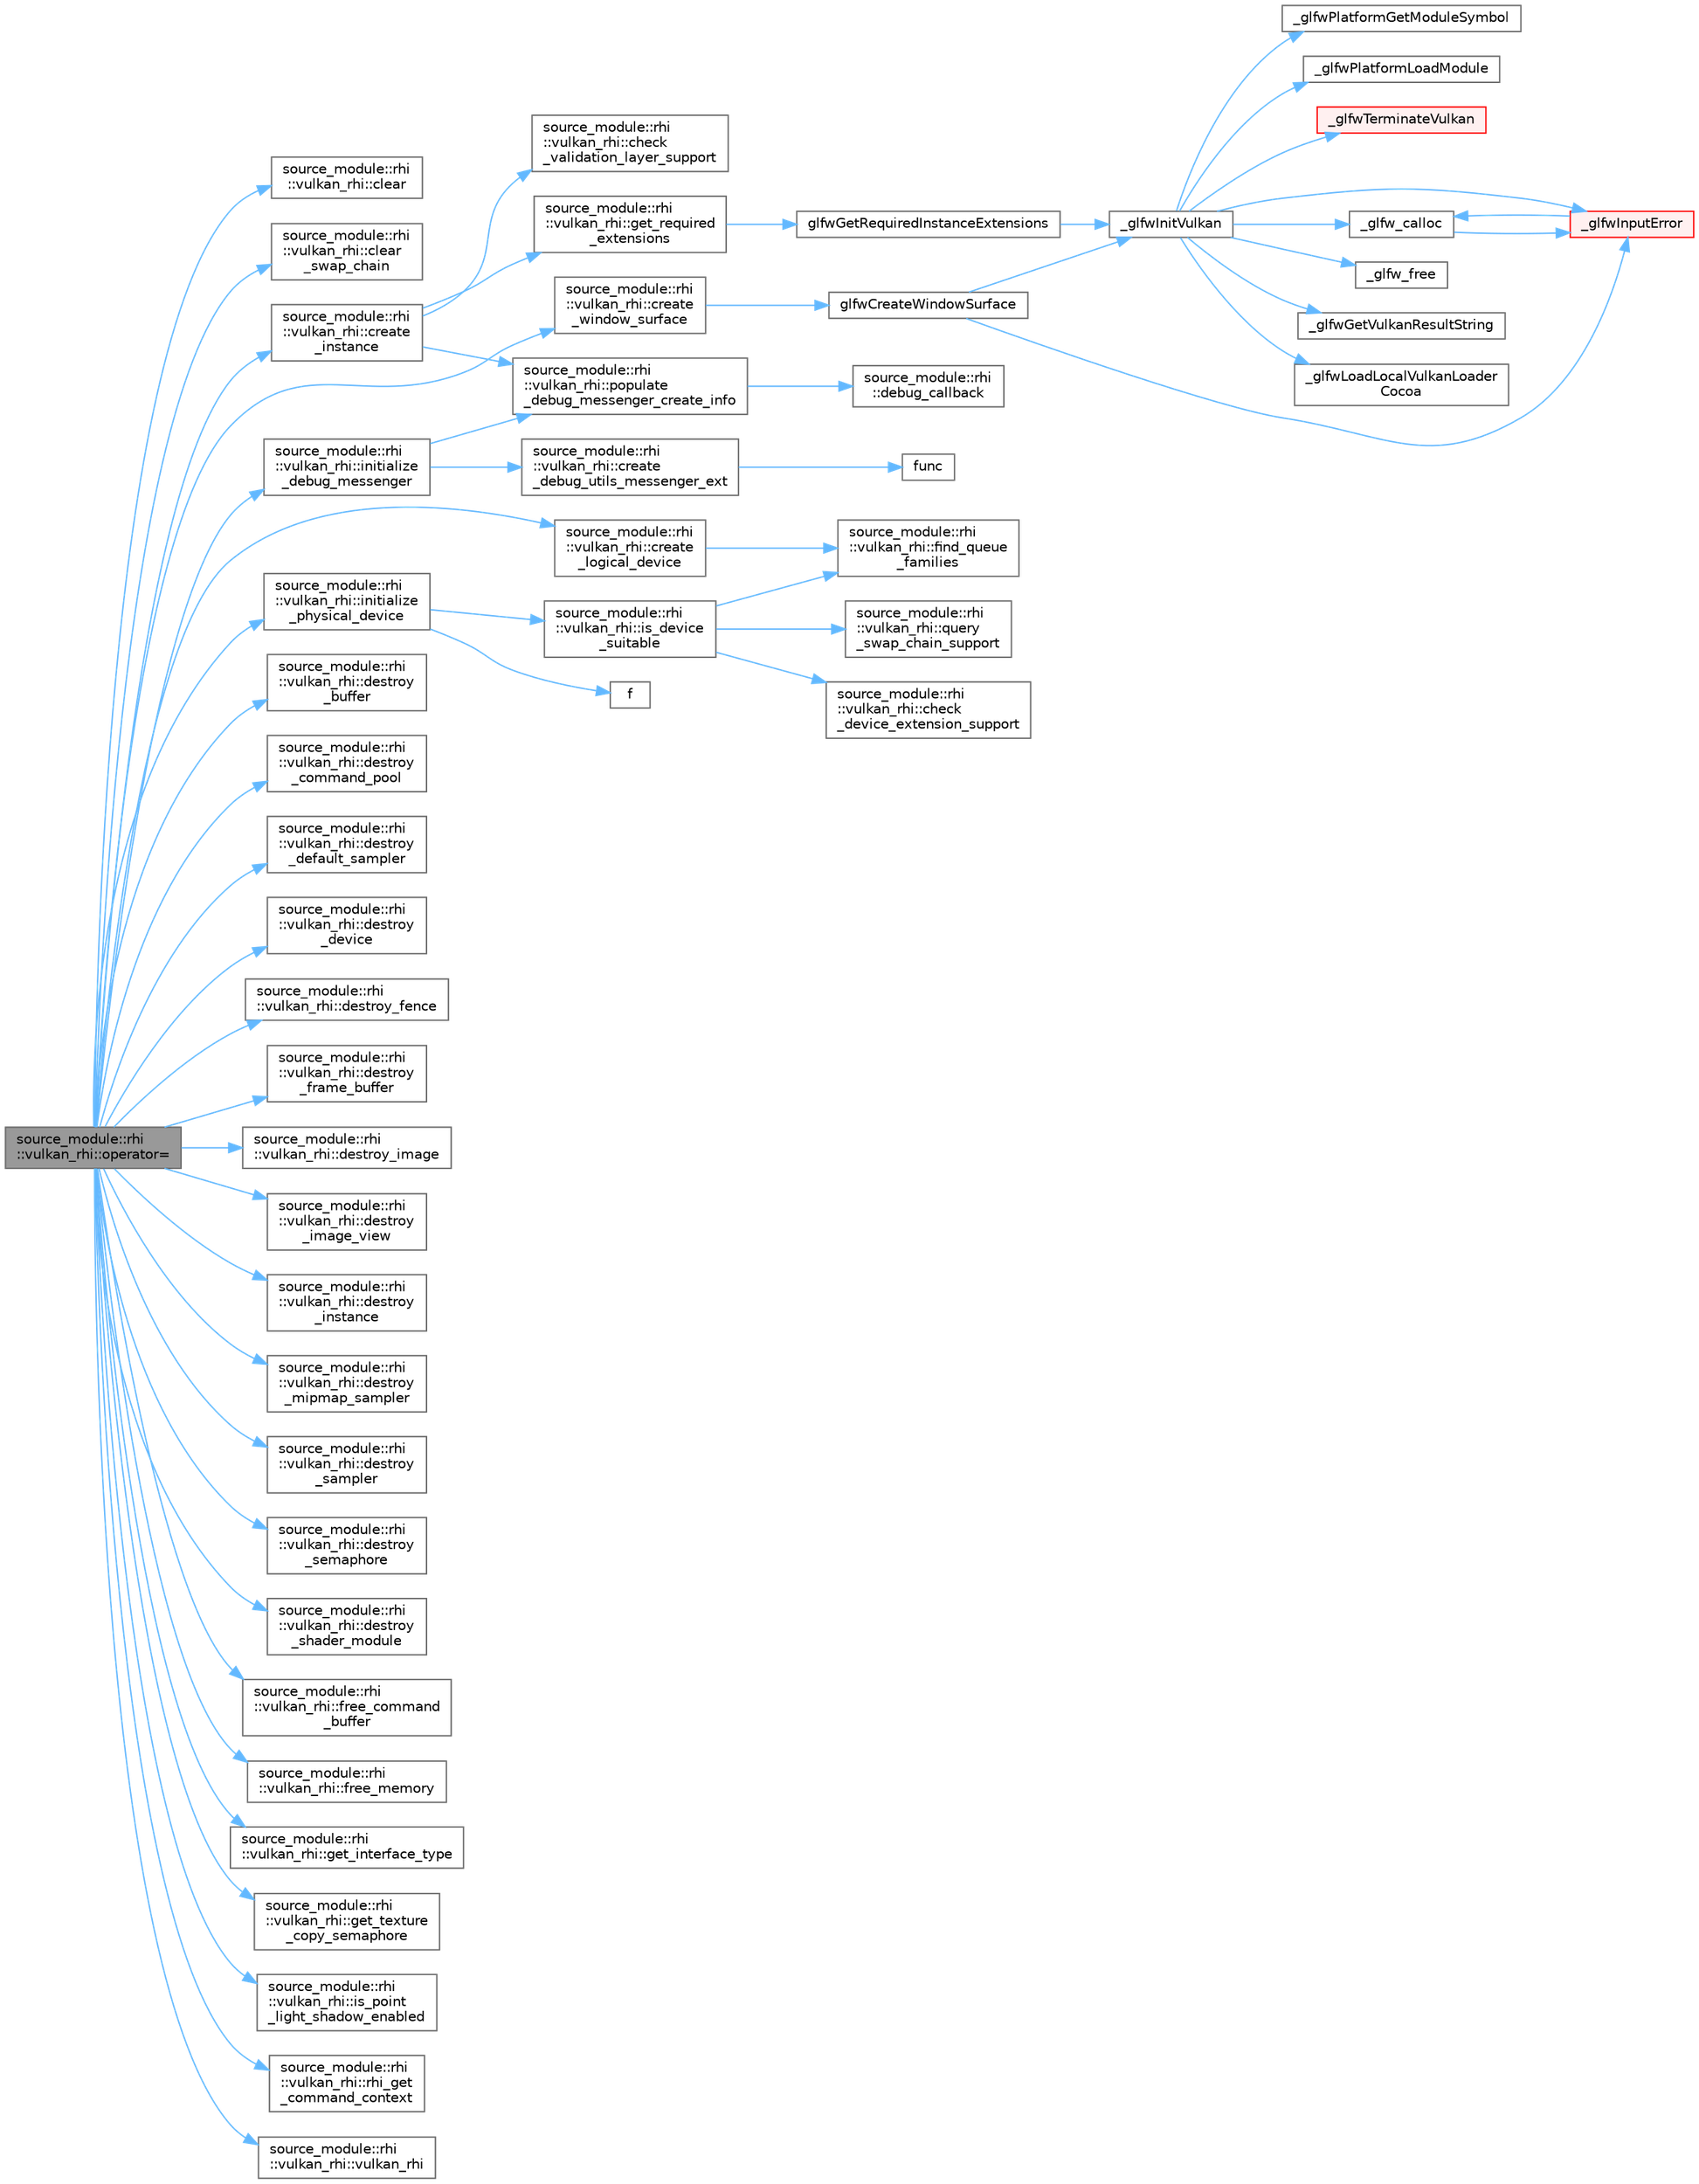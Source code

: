 digraph "source_module::rhi::vulkan_rhi::operator="
{
 // LATEX_PDF_SIZE
  bgcolor="transparent";
  edge [fontname=Helvetica,fontsize=10,labelfontname=Helvetica,labelfontsize=10];
  node [fontname=Helvetica,fontsize=10,shape=box,height=0.2,width=0.4];
  rankdir="LR";
  Node1 [id="Node000001",label="source_module::rhi\l::vulkan_rhi::operator=",height=0.2,width=0.4,color="gray40", fillcolor="grey60", style="filled", fontcolor="black",tooltip=" "];
  Node1 -> Node2 [id="edge1_Node000001_Node000002",color="steelblue1",style="solid",tooltip=" "];
  Node2 [id="Node000002",label="source_module::rhi\l::vulkan_rhi::clear",height=0.2,width=0.4,color="grey40", fillcolor="white", style="filled",URL="$classsource__module_1_1rhi_1_1vulkan__rhi.html#a01b80610fa0b688f09a1bc474882a43d",tooltip=" "];
  Node1 -> Node3 [id="edge2_Node000001_Node000003",color="steelblue1",style="solid",tooltip=" "];
  Node3 [id="Node000003",label="source_module::rhi\l::vulkan_rhi::clear\l_swap_chain",height=0.2,width=0.4,color="grey40", fillcolor="white", style="filled",URL="$classsource__module_1_1rhi_1_1vulkan__rhi.html#a89ae12d7d075071f842f947e81d92803",tooltip=" "];
  Node1 -> Node4 [id="edge3_Node000001_Node000004",color="steelblue1",style="solid",tooltip=" "];
  Node4 [id="Node000004",label="source_module::rhi\l::vulkan_rhi::create\l_instance",height=0.2,width=0.4,color="grey40", fillcolor="white", style="filled",URL="$classsource__module_1_1rhi_1_1vulkan__rhi.html#ae2305c5d67228ab1ee237c5ee57a5f85",tooltip=" "];
  Node4 -> Node5 [id="edge4_Node000004_Node000005",color="steelblue1",style="solid",tooltip=" "];
  Node5 [id="Node000005",label="source_module::rhi\l::vulkan_rhi::check\l_validation_layer_support",height=0.2,width=0.4,color="grey40", fillcolor="white", style="filled",URL="$classsource__module_1_1rhi_1_1vulkan__rhi.html#aef0a081e08ac29b9f5980e9b504bd68d",tooltip=" "];
  Node4 -> Node6 [id="edge5_Node000004_Node000006",color="steelblue1",style="solid",tooltip=" "];
  Node6 [id="Node000006",label="source_module::rhi\l::vulkan_rhi::get_required\l_extensions",height=0.2,width=0.4,color="grey40", fillcolor="white", style="filled",URL="$classsource__module_1_1rhi_1_1vulkan__rhi.html#ad5e9abb088f2800fff4956646f884114",tooltip=" "];
  Node6 -> Node7 [id="edge6_Node000006_Node000007",color="steelblue1",style="solid",tooltip=" "];
  Node7 [id="Node000007",label="glfwGetRequiredInstanceExtensions",height=0.2,width=0.4,color="grey40", fillcolor="white", style="filled",URL="$group__vulkan.html#gada152edc5bbbd0c2138728878632fd9c",tooltip="Returns the Vulkan instance extensions required by GLFW."];
  Node7 -> Node8 [id="edge7_Node000007_Node000008",color="steelblue1",style="solid",tooltip=" "];
  Node8 [id="Node000008",label="_glfwInitVulkan",height=0.2,width=0.4,color="grey40", fillcolor="white", style="filled",URL="$vulkan_8c.html#a3e82e6d9f82e3052943978e803bccef5",tooltip=" "];
  Node8 -> Node9 [id="edge8_Node000008_Node000009",color="steelblue1",style="solid",tooltip=" "];
  Node9 [id="Node000009",label="_glfw_calloc",height=0.2,width=0.4,color="grey40", fillcolor="white", style="filled",URL="$glfw_2src_2init_8c.html#a88a6e01ef5c1245a6d2a5e62b02e5678",tooltip=" "];
  Node9 -> Node10 [id="edge9_Node000009_Node000010",color="steelblue1",style="solid",tooltip=" "];
  Node10 [id="Node000010",label="_glfwInputError",height=0.2,width=0.4,color="red", fillcolor="#FFF0F0", style="filled",URL="$glfw_2src_2init_8c.html#a3287b282ec57a4a89127ae51f49f10f5",tooltip=" "];
  Node10 -> Node9 [id="edge10_Node000010_Node000009",color="steelblue1",style="solid",tooltip=" "];
  Node8 -> Node19 [id="edge11_Node000008_Node000019",color="steelblue1",style="solid",tooltip=" "];
  Node19 [id="Node000019",label="_glfw_free",height=0.2,width=0.4,color="grey40", fillcolor="white", style="filled",URL="$glfw_2src_2init_8c.html#abcf72962b101a8a5c539da1a278b0e9e",tooltip=" "];
  Node8 -> Node20 [id="edge12_Node000008_Node000020",color="steelblue1",style="solid",tooltip=" "];
  Node20 [id="Node000020",label="_glfwGetVulkanResultString",height=0.2,width=0.4,color="grey40", fillcolor="white", style="filled",URL="$vulkan_8c.html#ab14639f4be2f5aff158fe8a0b8e76bd1",tooltip=" "];
  Node8 -> Node10 [id="edge13_Node000008_Node000010",color="steelblue1",style="solid",tooltip=" "];
  Node8 -> Node21 [id="edge14_Node000008_Node000021",color="steelblue1",style="solid",tooltip=" "];
  Node21 [id="Node000021",label="_glfwLoadLocalVulkanLoader\lCocoa",height=0.2,width=0.4,color="grey40", fillcolor="white", style="filled",URL="$cocoa__platform_8h.html#aae27db5787ba23731142b93e075aee37",tooltip=" "];
  Node8 -> Node22 [id="edge15_Node000008_Node000022",color="steelblue1",style="solid",tooltip=" "];
  Node22 [id="Node000022",label="_glfwPlatformGetModuleSymbol",height=0.2,width=0.4,color="grey40", fillcolor="white", style="filled",URL="$posix__module_8c.html#a370840ea8f3f1016d07030f7a06bf36e",tooltip=" "];
  Node8 -> Node23 [id="edge16_Node000008_Node000023",color="steelblue1",style="solid",tooltip=" "];
  Node23 [id="Node000023",label="_glfwPlatformLoadModule",height=0.2,width=0.4,color="grey40", fillcolor="white", style="filled",URL="$posix__module_8c.html#a9bbfdfd02a8c3e4c4ce540bf277ebbb7",tooltip=" "];
  Node8 -> Node24 [id="edge17_Node000008_Node000024",color="steelblue1",style="solid",tooltip=" "];
  Node24 [id="Node000024",label="_glfwTerminateVulkan",height=0.2,width=0.4,color="red", fillcolor="#FFF0F0", style="filled",URL="$vulkan_8c.html#a7e9f009f4edffd3f2c938045981f13f1",tooltip=" "];
  Node4 -> Node26 [id="edge18_Node000004_Node000026",color="steelblue1",style="solid",tooltip=" "];
  Node26 [id="Node000026",label="source_module::rhi\l::vulkan_rhi::populate\l_debug_messenger_create_info",height=0.2,width=0.4,color="grey40", fillcolor="white", style="filled",URL="$classsource__module_1_1rhi_1_1vulkan__rhi.html#a3249e07ee92868debad938367d234748",tooltip=" "];
  Node26 -> Node27 [id="edge19_Node000026_Node000027",color="steelblue1",style="solid",tooltip=" "];
  Node27 [id="Node000027",label="source_module::rhi\l::debug_callback",height=0.2,width=0.4,color="grey40", fillcolor="white", style="filled",URL="$namespacesource__module_1_1rhi.html#a4b4179508d09bd5758433e388cdf101c",tooltip=" "];
  Node1 -> Node28 [id="edge20_Node000001_Node000028",color="steelblue1",style="solid",tooltip=" "];
  Node28 [id="Node000028",label="source_module::rhi\l::vulkan_rhi::create\l_logical_device",height=0.2,width=0.4,color="grey40", fillcolor="white", style="filled",URL="$classsource__module_1_1rhi_1_1vulkan__rhi.html#a8482e26765d9b2dc1c20bc183e110414",tooltip=" "];
  Node28 -> Node29 [id="edge21_Node000028_Node000029",color="steelblue1",style="solid",tooltip=" "];
  Node29 [id="Node000029",label="source_module::rhi\l::vulkan_rhi::find_queue\l_families",height=0.2,width=0.4,color="grey40", fillcolor="white", style="filled",URL="$classsource__module_1_1rhi_1_1vulkan__rhi.html#aa34bcfb00ae4bf3d5381eb17665419c0",tooltip=" "];
  Node1 -> Node30 [id="edge22_Node000001_Node000030",color="steelblue1",style="solid",tooltip=" "];
  Node30 [id="Node000030",label="source_module::rhi\l::vulkan_rhi::create\l_window_surface",height=0.2,width=0.4,color="grey40", fillcolor="white", style="filled",URL="$classsource__module_1_1rhi_1_1vulkan__rhi.html#acf9608911fa3eb54c447c94f5b515b75",tooltip=" "];
  Node30 -> Node31 [id="edge23_Node000030_Node000031",color="steelblue1",style="solid",tooltip=" "];
  Node31 [id="Node000031",label="glfwCreateWindowSurface",height=0.2,width=0.4,color="grey40", fillcolor="white", style="filled",URL="$vulkan_8c.html#a5a47c783767442b8b8e9ab3cf2e4959b",tooltip=" "];
  Node31 -> Node8 [id="edge24_Node000031_Node000008",color="steelblue1",style="solid",tooltip=" "];
  Node31 -> Node10 [id="edge25_Node000031_Node000010",color="steelblue1",style="solid",tooltip=" "];
  Node1 -> Node32 [id="edge26_Node000001_Node000032",color="steelblue1",style="solid",tooltip=" "];
  Node32 [id="Node000032",label="source_module::rhi\l::vulkan_rhi::destroy\l_buffer",height=0.2,width=0.4,color="grey40", fillcolor="white", style="filled",URL="$classsource__module_1_1rhi_1_1vulkan__rhi.html#abe6f0041c5ae4aac686d9c9f0f865cac",tooltip=" "];
  Node1 -> Node33 [id="edge27_Node000001_Node000033",color="steelblue1",style="solid",tooltip=" "];
  Node33 [id="Node000033",label="source_module::rhi\l::vulkan_rhi::destroy\l_command_pool",height=0.2,width=0.4,color="grey40", fillcolor="white", style="filled",URL="$classsource__module_1_1rhi_1_1vulkan__rhi.html#a025fbfa9c0984ca7072cb211d8722d42",tooltip=" "];
  Node1 -> Node34 [id="edge28_Node000001_Node000034",color="steelblue1",style="solid",tooltip=" "];
  Node34 [id="Node000034",label="source_module::rhi\l::vulkan_rhi::destroy\l_default_sampler",height=0.2,width=0.4,color="grey40", fillcolor="white", style="filled",URL="$classsource__module_1_1rhi_1_1vulkan__rhi.html#aac3d1ec59106ff536d362876cf9c9655",tooltip=" "];
  Node1 -> Node35 [id="edge29_Node000001_Node000035",color="steelblue1",style="solid",tooltip=" "];
  Node35 [id="Node000035",label="source_module::rhi\l::vulkan_rhi::destroy\l_device",height=0.2,width=0.4,color="grey40", fillcolor="white", style="filled",URL="$classsource__module_1_1rhi_1_1vulkan__rhi.html#a6eb933903ba51a5201e2119444e62f14",tooltip=" "];
  Node1 -> Node36 [id="edge30_Node000001_Node000036",color="steelblue1",style="solid",tooltip=" "];
  Node36 [id="Node000036",label="source_module::rhi\l::vulkan_rhi::destroy_fence",height=0.2,width=0.4,color="grey40", fillcolor="white", style="filled",URL="$classsource__module_1_1rhi_1_1vulkan__rhi.html#a48fb526e0ab67138cbd65d8d63ab991f",tooltip=" "];
  Node1 -> Node37 [id="edge31_Node000001_Node000037",color="steelblue1",style="solid",tooltip=" "];
  Node37 [id="Node000037",label="source_module::rhi\l::vulkan_rhi::destroy\l_frame_buffer",height=0.2,width=0.4,color="grey40", fillcolor="white", style="filled",URL="$classsource__module_1_1rhi_1_1vulkan__rhi.html#a774f514d05c8d7f6535573b1db6b54d1",tooltip=" "];
  Node1 -> Node38 [id="edge32_Node000001_Node000038",color="steelblue1",style="solid",tooltip=" "];
  Node38 [id="Node000038",label="source_module::rhi\l::vulkan_rhi::destroy_image",height=0.2,width=0.4,color="grey40", fillcolor="white", style="filled",URL="$classsource__module_1_1rhi_1_1vulkan__rhi.html#adea4f1c575c7e80ae74b5e55cd17dde5",tooltip=" "];
  Node1 -> Node39 [id="edge33_Node000001_Node000039",color="steelblue1",style="solid",tooltip=" "];
  Node39 [id="Node000039",label="source_module::rhi\l::vulkan_rhi::destroy\l_image_view",height=0.2,width=0.4,color="grey40", fillcolor="white", style="filled",URL="$classsource__module_1_1rhi_1_1vulkan__rhi.html#a6aae39ded5e93afa8e72ce67eadc60b1",tooltip=" "];
  Node1 -> Node40 [id="edge34_Node000001_Node000040",color="steelblue1",style="solid",tooltip=" "];
  Node40 [id="Node000040",label="source_module::rhi\l::vulkan_rhi::destroy\l_instance",height=0.2,width=0.4,color="grey40", fillcolor="white", style="filled",URL="$classsource__module_1_1rhi_1_1vulkan__rhi.html#a469fa2b8137307ce2d771d7caee7812f",tooltip=" "];
  Node1 -> Node41 [id="edge35_Node000001_Node000041",color="steelblue1",style="solid",tooltip=" "];
  Node41 [id="Node000041",label="source_module::rhi\l::vulkan_rhi::destroy\l_mipmap_sampler",height=0.2,width=0.4,color="grey40", fillcolor="white", style="filled",URL="$classsource__module_1_1rhi_1_1vulkan__rhi.html#a38fc70313553e08bec0f29e0a09b44dc",tooltip=" "];
  Node1 -> Node42 [id="edge36_Node000001_Node000042",color="steelblue1",style="solid",tooltip=" "];
  Node42 [id="Node000042",label="source_module::rhi\l::vulkan_rhi::destroy\l_sampler",height=0.2,width=0.4,color="grey40", fillcolor="white", style="filled",URL="$classsource__module_1_1rhi_1_1vulkan__rhi.html#a794e2d50613d7bd7b56c93f56b7e5302",tooltip=" "];
  Node1 -> Node43 [id="edge37_Node000001_Node000043",color="steelblue1",style="solid",tooltip=" "];
  Node43 [id="Node000043",label="source_module::rhi\l::vulkan_rhi::destroy\l_semaphore",height=0.2,width=0.4,color="grey40", fillcolor="white", style="filled",URL="$classsource__module_1_1rhi_1_1vulkan__rhi.html#a98b3d8f5c1123c4505b1235011849962",tooltip=" "];
  Node1 -> Node44 [id="edge38_Node000001_Node000044",color="steelblue1",style="solid",tooltip=" "];
  Node44 [id="Node000044",label="source_module::rhi\l::vulkan_rhi::destroy\l_shader_module",height=0.2,width=0.4,color="grey40", fillcolor="white", style="filled",URL="$classsource__module_1_1rhi_1_1vulkan__rhi.html#ac9e62aa155c1e3a24c8dffe006e4975b",tooltip=" "];
  Node1 -> Node45 [id="edge39_Node000001_Node000045",color="steelblue1",style="solid",tooltip=" "];
  Node45 [id="Node000045",label="source_module::rhi\l::vulkan_rhi::free_command\l_buffer",height=0.2,width=0.4,color="grey40", fillcolor="white", style="filled",URL="$classsource__module_1_1rhi_1_1vulkan__rhi.html#a1d96f08431bdea02f4d77bb394a58991",tooltip=" "];
  Node1 -> Node46 [id="edge40_Node000001_Node000046",color="steelblue1",style="solid",tooltip=" "];
  Node46 [id="Node000046",label="source_module::rhi\l::vulkan_rhi::free_memory",height=0.2,width=0.4,color="grey40", fillcolor="white", style="filled",URL="$classsource__module_1_1rhi_1_1vulkan__rhi.html#afa4f04b25cdc0209df366c3b023eb430",tooltip=" "];
  Node1 -> Node47 [id="edge41_Node000001_Node000047",color="steelblue1",style="solid",tooltip=" "];
  Node47 [id="Node000047",label="source_module::rhi\l::vulkan_rhi::get_interface_type",height=0.2,width=0.4,color="grey40", fillcolor="white", style="filled",URL="$classsource__module_1_1rhi_1_1vulkan__rhi.html#a4acb3267e92ffe91870d64a3b90d70b6",tooltip=" "];
  Node1 -> Node48 [id="edge42_Node000001_Node000048",color="steelblue1",style="solid",tooltip=" "];
  Node48 [id="Node000048",label="source_module::rhi\l::vulkan_rhi::get_texture\l_copy_semaphore",height=0.2,width=0.4,color="grey40", fillcolor="white", style="filled",URL="$classsource__module_1_1rhi_1_1vulkan__rhi.html#a29412633504e427000dd6e5694204c5c",tooltip=" "];
  Node1 -> Node49 [id="edge43_Node000001_Node000049",color="steelblue1",style="solid",tooltip=" "];
  Node49 [id="Node000049",label="source_module::rhi\l::vulkan_rhi::initialize\l_debug_messenger",height=0.2,width=0.4,color="grey40", fillcolor="white", style="filled",URL="$classsource__module_1_1rhi_1_1vulkan__rhi.html#a24bfbafd71e266245b09412212080f61",tooltip=" "];
  Node49 -> Node50 [id="edge44_Node000049_Node000050",color="steelblue1",style="solid",tooltip=" "];
  Node50 [id="Node000050",label="source_module::rhi\l::vulkan_rhi::create\l_debug_utils_messenger_ext",height=0.2,width=0.4,color="grey40", fillcolor="white", style="filled",URL="$classsource__module_1_1rhi_1_1vulkan__rhi.html#aa2a30b607acaa939809b8eeb1290b5a6",tooltip=" "];
  Node50 -> Node51 [id="edge45_Node000050_Node000051",color="steelblue1",style="solid",tooltip=" "];
  Node51 [id="Node000051",label="func",height=0.2,width=0.4,color="grey40", fillcolor="white", style="filled",URL="$benchmarks_2async__task_2async__task_8hpp.html#abce53bb5cc1ee70cdc013fd9b93547eb",tooltip=" "];
  Node49 -> Node26 [id="edge46_Node000049_Node000026",color="steelblue1",style="solid",tooltip=" "];
  Node1 -> Node52 [id="edge47_Node000001_Node000052",color="steelblue1",style="solid",tooltip=" "];
  Node52 [id="Node000052",label="source_module::rhi\l::vulkan_rhi::initialize\l_physical_device",height=0.2,width=0.4,color="grey40", fillcolor="white", style="filled",URL="$classsource__module_1_1rhi_1_1vulkan__rhi.html#a876e07248938f83c2692c43b55855f5d",tooltip=" "];
  Node52 -> Node53 [id="edge48_Node000052_Node000053",color="steelblue1",style="solid",tooltip=" "];
  Node53 [id="Node000053",label="f",height=0.2,width=0.4,color="grey40", fillcolor="white", style="filled",URL="$cxx11__tensor__map_8cpp.html#a7f507fea02198f6cb81c86640c7b1a4e",tooltip=" "];
  Node52 -> Node54 [id="edge49_Node000052_Node000054",color="steelblue1",style="solid",tooltip=" "];
  Node54 [id="Node000054",label="source_module::rhi\l::vulkan_rhi::is_device\l_suitable",height=0.2,width=0.4,color="grey40", fillcolor="white", style="filled",URL="$classsource__module_1_1rhi_1_1vulkan__rhi.html#aed9352946cc8b5f362695e15f8675c26",tooltip=" "];
  Node54 -> Node55 [id="edge50_Node000054_Node000055",color="steelblue1",style="solid",tooltip=" "];
  Node55 [id="Node000055",label="source_module::rhi\l::vulkan_rhi::check\l_device_extension_support",height=0.2,width=0.4,color="grey40", fillcolor="white", style="filled",URL="$classsource__module_1_1rhi_1_1vulkan__rhi.html#ae35950ddac6856b4167d4605f65b9bbd",tooltip=" "];
  Node54 -> Node29 [id="edge51_Node000054_Node000029",color="steelblue1",style="solid",tooltip=" "];
  Node54 -> Node56 [id="edge52_Node000054_Node000056",color="steelblue1",style="solid",tooltip=" "];
  Node56 [id="Node000056",label="source_module::rhi\l::vulkan_rhi::query\l_swap_chain_support",height=0.2,width=0.4,color="grey40", fillcolor="white", style="filled",URL="$classsource__module_1_1rhi_1_1vulkan__rhi.html#a95f8d5e54cf8ddc0a749acfbc6592f37",tooltip=" "];
  Node1 -> Node57 [id="edge53_Node000001_Node000057",color="steelblue1",style="solid",tooltip=" "];
  Node57 [id="Node000057",label="source_module::rhi\l::vulkan_rhi::is_point\l_light_shadow_enabled",height=0.2,width=0.4,color="grey40", fillcolor="white", style="filled",URL="$classsource__module_1_1rhi_1_1vulkan__rhi.html#a7f5c85688af9f81d8e6b496896a08173",tooltip=" "];
  Node1 -> Node58 [id="edge54_Node000001_Node000058",color="steelblue1",style="solid",tooltip=" "];
  Node58 [id="Node000058",label="source_module::rhi\l::vulkan_rhi::rhi_get\l_command_context",height=0.2,width=0.4,color="grey40", fillcolor="white", style="filled",URL="$classsource__module_1_1rhi_1_1vulkan__rhi.html#af31d3e9e5145740e01e956a8ffa77adf",tooltip=" "];
  Node1 -> Node59 [id="edge55_Node000001_Node000059",color="steelblue1",style="solid",tooltip=" "];
  Node59 [id="Node000059",label="source_module::rhi\l::vulkan_rhi::vulkan_rhi",height=0.2,width=0.4,color="grey40", fillcolor="white", style="filled",URL="$classsource__module_1_1rhi_1_1vulkan__rhi.html#a9d83fb7eeeb5990b5d00d28ed57795d8",tooltip=" "];
}
